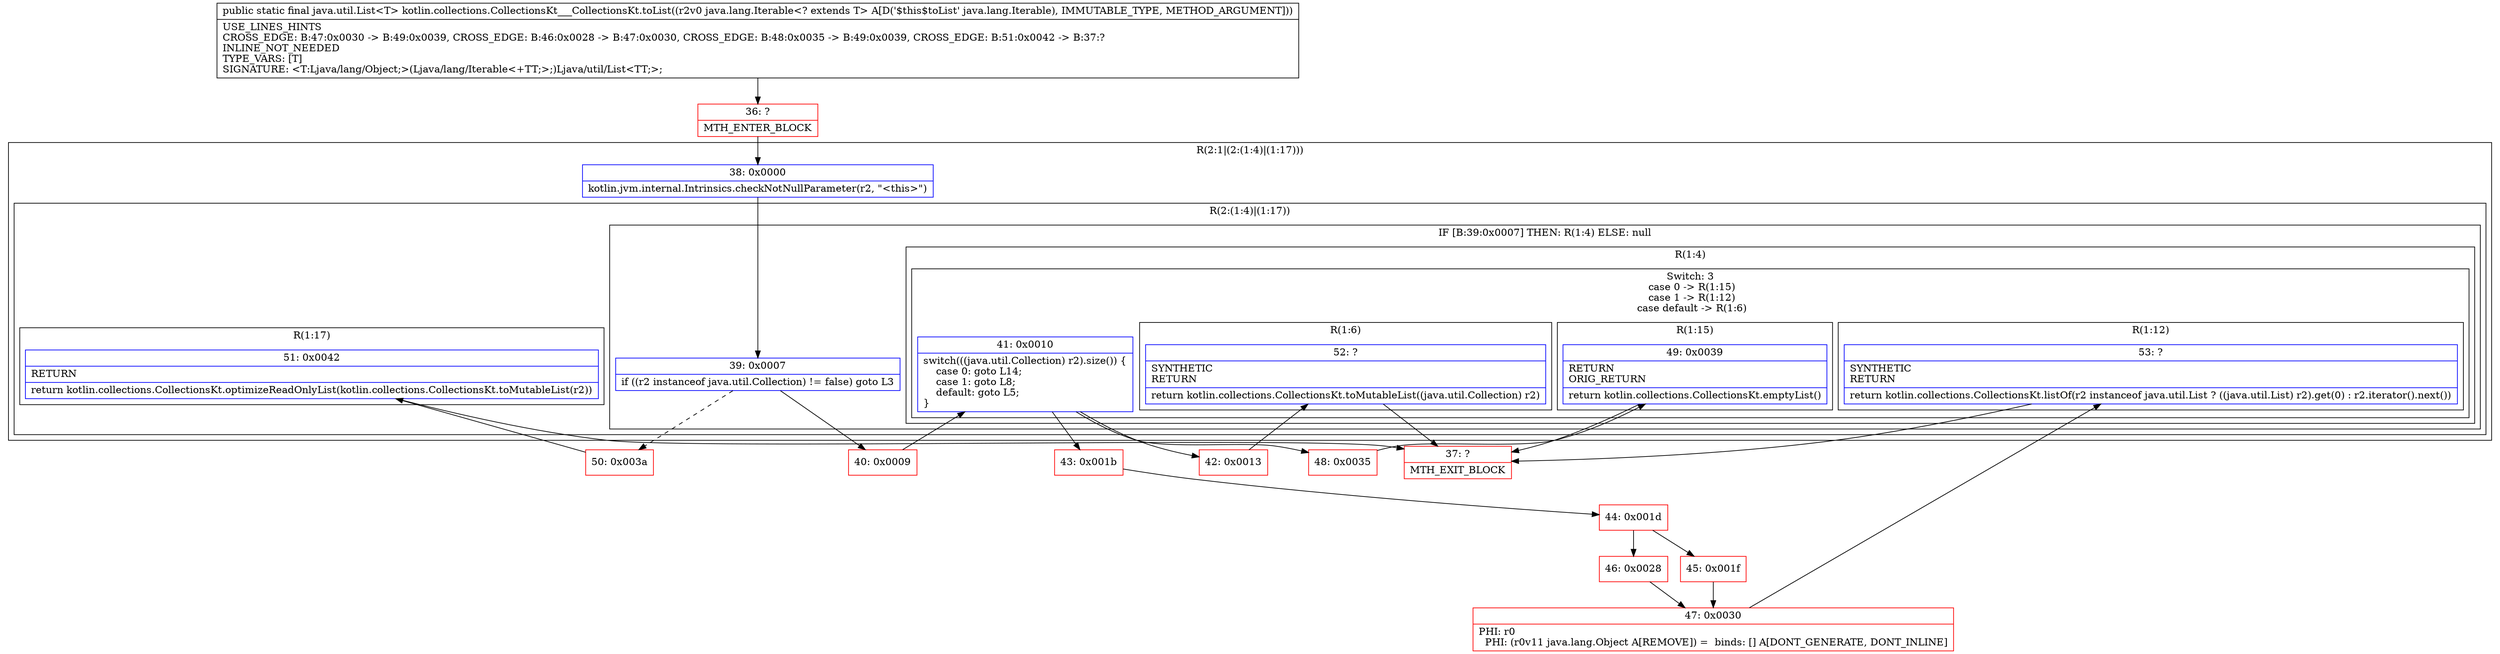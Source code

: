 digraph "CFG forkotlin.collections.CollectionsKt___CollectionsKt.toList(Ljava\/lang\/Iterable;)Ljava\/util\/List;" {
subgraph cluster_Region_1104705364 {
label = "R(2:1|(2:(1:4)|(1:17)))";
node [shape=record,color=blue];
Node_38 [shape=record,label="{38\:\ 0x0000|kotlin.jvm.internal.Intrinsics.checkNotNullParameter(r2, \"\<this\>\")\l}"];
subgraph cluster_Region_478785688 {
label = "R(2:(1:4)|(1:17))";
node [shape=record,color=blue];
subgraph cluster_IfRegion_1822796287 {
label = "IF [B:39:0x0007] THEN: R(1:4) ELSE: null";
node [shape=record,color=blue];
Node_39 [shape=record,label="{39\:\ 0x0007|if ((r2 instanceof java.util.Collection) != false) goto L3\l}"];
subgraph cluster_Region_423860492 {
label = "R(1:4)";
node [shape=record,color=blue];
subgraph cluster_SwitchRegion_463683495 {
label = "Switch: 3
 case 0 -> R(1:15)
 case 1 -> R(1:12)
 case default -> R(1:6)";
node [shape=record,color=blue];
Node_41 [shape=record,label="{41\:\ 0x0010|switch(((java.util.Collection) r2).size()) \{\l    case 0: goto L14;\l    case 1: goto L8;\l    default: goto L5;\l\}\l}"];
subgraph cluster_Region_1249853755 {
label = "R(1:15)";
node [shape=record,color=blue];
Node_49 [shape=record,label="{49\:\ 0x0039|RETURN\lORIG_RETURN\l|return kotlin.collections.CollectionsKt.emptyList()\l}"];
}
subgraph cluster_Region_198501338 {
label = "R(1:12)";
node [shape=record,color=blue];
Node_53 [shape=record,label="{53\:\ ?|SYNTHETIC\lRETURN\l|return kotlin.collections.CollectionsKt.listOf(r2 instanceof java.util.List ? ((java.util.List) r2).get(0) : r2.iterator().next())\l}"];
}
subgraph cluster_Region_249200725 {
label = "R(1:6)";
node [shape=record,color=blue];
Node_52 [shape=record,label="{52\:\ ?|SYNTHETIC\lRETURN\l|return kotlin.collections.CollectionsKt.toMutableList((java.util.Collection) r2)\l}"];
}
}
}
}
subgraph cluster_Region_210163758 {
label = "R(1:17)";
node [shape=record,color=blue];
Node_51 [shape=record,label="{51\:\ 0x0042|RETURN\l|return kotlin.collections.CollectionsKt.optimizeReadOnlyList(kotlin.collections.CollectionsKt.toMutableList(r2))\l}"];
}
}
}
Node_36 [shape=record,color=red,label="{36\:\ ?|MTH_ENTER_BLOCK\l}"];
Node_40 [shape=record,color=red,label="{40\:\ 0x0009}"];
Node_42 [shape=record,color=red,label="{42\:\ 0x0013}"];
Node_37 [shape=record,color=red,label="{37\:\ ?|MTH_EXIT_BLOCK\l}"];
Node_43 [shape=record,color=red,label="{43\:\ 0x001b}"];
Node_44 [shape=record,color=red,label="{44\:\ 0x001d}"];
Node_45 [shape=record,color=red,label="{45\:\ 0x001f}"];
Node_47 [shape=record,color=red,label="{47\:\ 0x0030|PHI: r0 \l  PHI: (r0v11 java.lang.Object A[REMOVE]) =  binds: [] A[DONT_GENERATE, DONT_INLINE]\l}"];
Node_46 [shape=record,color=red,label="{46\:\ 0x0028}"];
Node_48 [shape=record,color=red,label="{48\:\ 0x0035}"];
Node_50 [shape=record,color=red,label="{50\:\ 0x003a}"];
MethodNode[shape=record,label="{public static final java.util.List\<T\> kotlin.collections.CollectionsKt___CollectionsKt.toList((r2v0 java.lang.Iterable\<? extends T\> A[D('$this$toList' java.lang.Iterable), IMMUTABLE_TYPE, METHOD_ARGUMENT]))  | USE_LINES_HINTS\lCROSS_EDGE: B:47:0x0030 \-\> B:49:0x0039, CROSS_EDGE: B:46:0x0028 \-\> B:47:0x0030, CROSS_EDGE: B:48:0x0035 \-\> B:49:0x0039, CROSS_EDGE: B:51:0x0042 \-\> B:37:?\lINLINE_NOT_NEEDED\lTYPE_VARS: [T]\lSIGNATURE: \<T:Ljava\/lang\/Object;\>(Ljava\/lang\/Iterable\<+TT;\>;)Ljava\/util\/List\<TT;\>;\l}"];
MethodNode -> Node_36;Node_38 -> Node_39;
Node_39 -> Node_40;
Node_39 -> Node_50[style=dashed];
Node_41 -> Node_42;
Node_41 -> Node_43;
Node_41 -> Node_48;
Node_49 -> Node_37;
Node_53 -> Node_37;
Node_52 -> Node_37;
Node_51 -> Node_37;
Node_36 -> Node_38;
Node_40 -> Node_41;
Node_42 -> Node_52;
Node_43 -> Node_44;
Node_44 -> Node_45;
Node_44 -> Node_46;
Node_45 -> Node_47;
Node_47 -> Node_53;
Node_46 -> Node_47;
Node_48 -> Node_49;
Node_50 -> Node_51;
}

